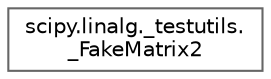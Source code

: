 digraph "Graphical Class Hierarchy"
{
 // LATEX_PDF_SIZE
  bgcolor="transparent";
  edge [fontname=Helvetica,fontsize=10,labelfontname=Helvetica,labelfontsize=10];
  node [fontname=Helvetica,fontsize=10,shape=box,height=0.2,width=0.4];
  rankdir="LR";
  Node0 [id="Node000000",label="scipy.linalg._testutils.\l_FakeMatrix2",height=0.2,width=0.4,color="grey40", fillcolor="white", style="filled",URL="$db/d84/classscipy_1_1linalg_1_1__testutils_1_1__FakeMatrix2.html",tooltip=" "];
}
